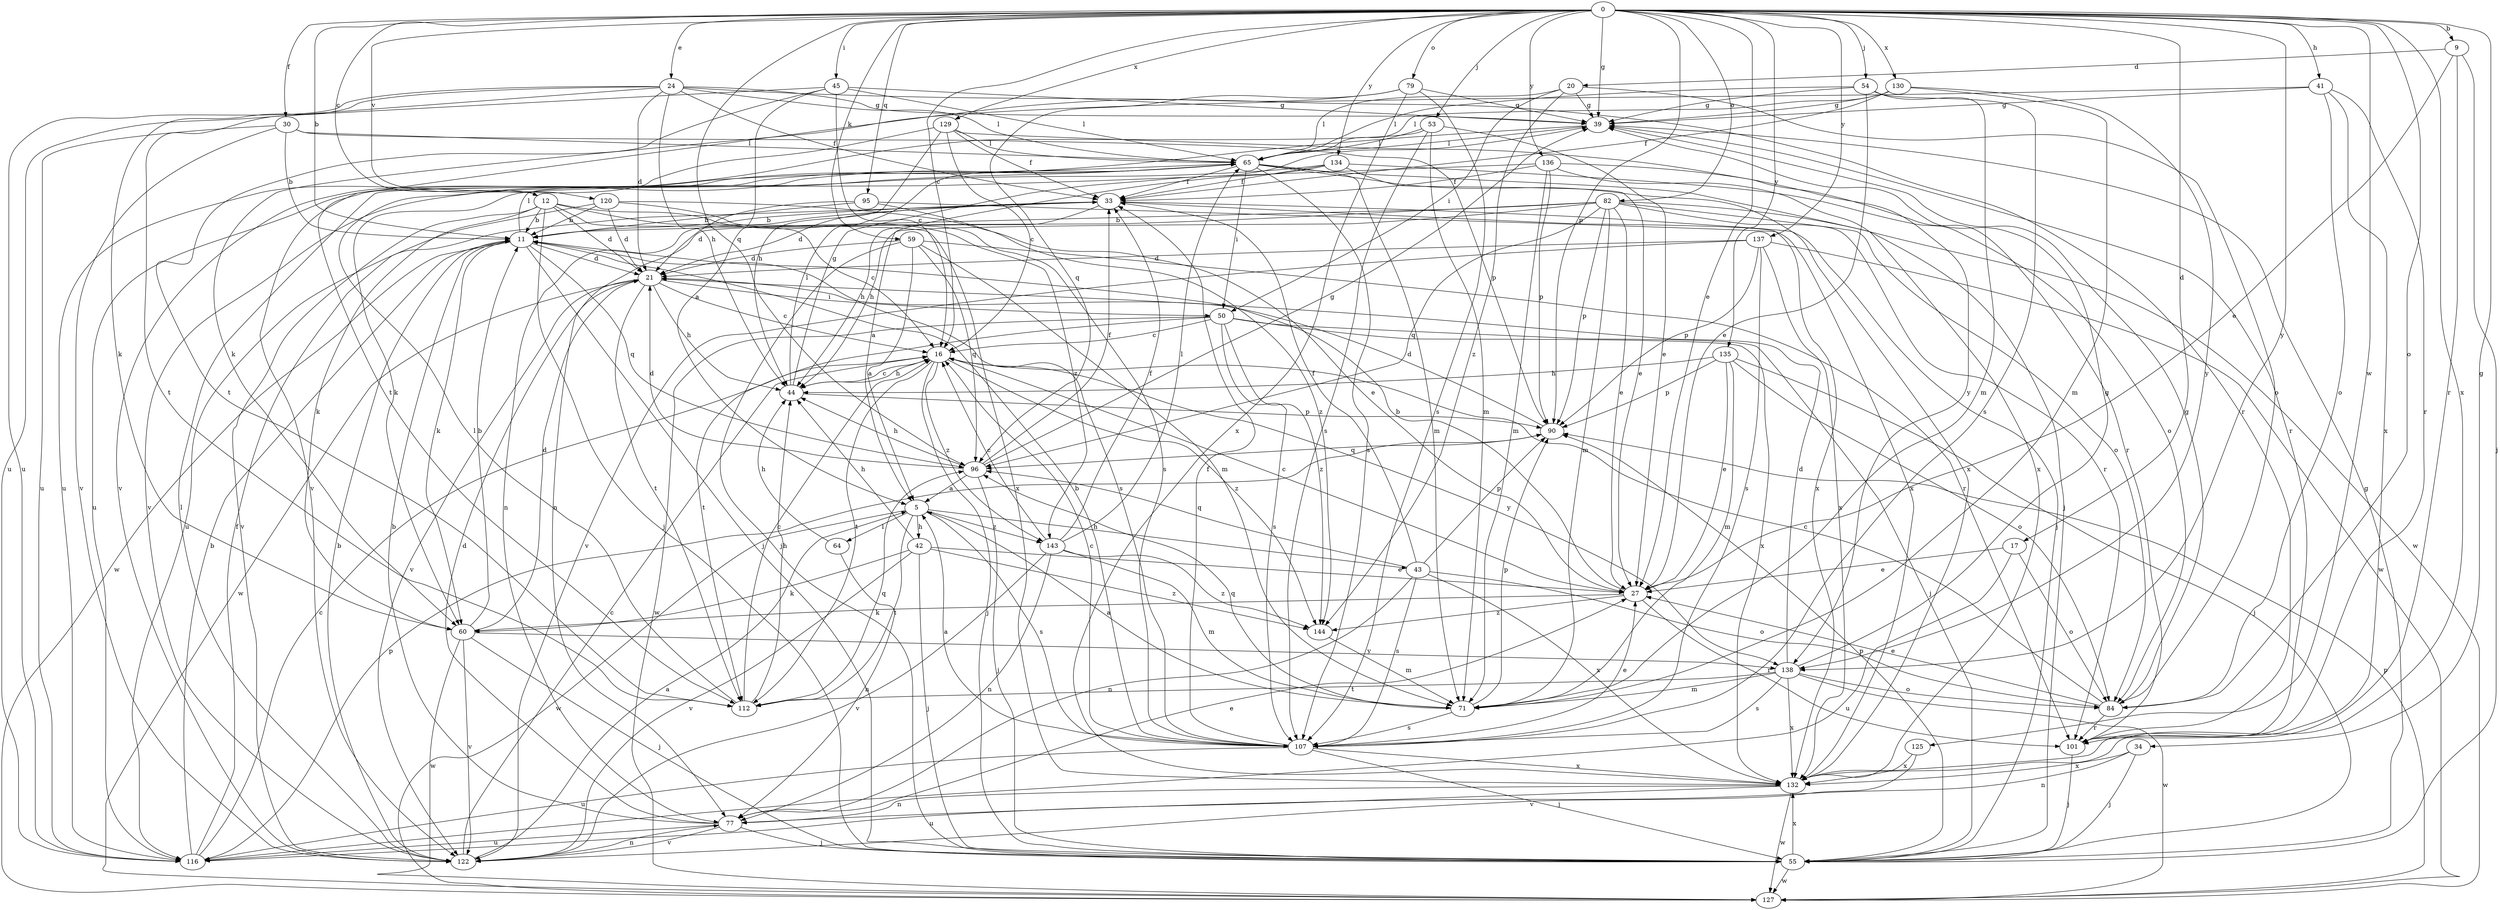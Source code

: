 strict digraph  {
0;
5;
9;
11;
12;
16;
17;
20;
21;
24;
27;
30;
33;
34;
39;
41;
42;
43;
44;
45;
50;
53;
54;
55;
59;
60;
64;
65;
71;
77;
79;
82;
84;
90;
95;
96;
101;
107;
112;
116;
120;
122;
125;
127;
129;
130;
132;
134;
135;
136;
137;
138;
143;
144;
0 -> 9  [label=b];
0 -> 11  [label=b];
0 -> 12  [label=c];
0 -> 16  [label=c];
0 -> 17  [label=d];
0 -> 24  [label=e];
0 -> 27  [label=e];
0 -> 30  [label=f];
0 -> 34  [label=g];
0 -> 39  [label=g];
0 -> 41  [label=h];
0 -> 45  [label=i];
0 -> 53  [label=j];
0 -> 54  [label=j];
0 -> 59  [label=k];
0 -> 79  [label=o];
0 -> 82  [label=o];
0 -> 84  [label=o];
0 -> 90  [label=p];
0 -> 95  [label=q];
0 -> 96  [label=q];
0 -> 120  [label=v];
0 -> 125  [label=w];
0 -> 129  [label=x];
0 -> 130  [label=x];
0 -> 132  [label=x];
0 -> 134  [label=y];
0 -> 135  [label=y];
0 -> 136  [label=y];
0 -> 137  [label=y];
0 -> 138  [label=y];
5 -> 42  [label=h];
5 -> 43  [label=h];
5 -> 64  [label=l];
5 -> 107  [label=s];
5 -> 112  [label=t];
5 -> 127  [label=w];
5 -> 143  [label=z];
9 -> 20  [label=d];
9 -> 27  [label=e];
9 -> 55  [label=j];
9 -> 101  [label=r];
11 -> 21  [label=d];
11 -> 55  [label=j];
11 -> 60  [label=k];
11 -> 65  [label=l];
11 -> 96  [label=q];
11 -> 107  [label=s];
11 -> 127  [label=w];
12 -> 11  [label=b];
12 -> 16  [label=c];
12 -> 21  [label=d];
12 -> 55  [label=j];
12 -> 60  [label=k];
12 -> 122  [label=v];
12 -> 132  [label=x];
12 -> 143  [label=z];
16 -> 44  [label=h];
16 -> 55  [label=j];
16 -> 112  [label=t];
16 -> 138  [label=y];
16 -> 143  [label=z];
16 -> 144  [label=z];
17 -> 27  [label=e];
17 -> 84  [label=o];
17 -> 116  [label=u];
20 -> 39  [label=g];
20 -> 50  [label=i];
20 -> 65  [label=l];
20 -> 84  [label=o];
20 -> 144  [label=z];
21 -> 16  [label=c];
21 -> 44  [label=h];
21 -> 50  [label=i];
21 -> 112  [label=t];
21 -> 122  [label=v];
21 -> 127  [label=w];
24 -> 21  [label=d];
24 -> 33  [label=f];
24 -> 39  [label=g];
24 -> 44  [label=h];
24 -> 60  [label=k];
24 -> 65  [label=l];
24 -> 101  [label=r];
24 -> 112  [label=t];
24 -> 116  [label=u];
27 -> 11  [label=b];
27 -> 16  [label=c];
27 -> 60  [label=k];
27 -> 101  [label=r];
27 -> 144  [label=z];
30 -> 11  [label=b];
30 -> 65  [label=l];
30 -> 90  [label=p];
30 -> 116  [label=u];
30 -> 122  [label=v];
33 -> 11  [label=b];
33 -> 21  [label=d];
33 -> 44  [label=h];
33 -> 55  [label=j];
33 -> 77  [label=n];
33 -> 132  [label=x];
34 -> 55  [label=j];
34 -> 77  [label=n];
34 -> 132  [label=x];
39 -> 65  [label=l];
39 -> 101  [label=r];
39 -> 122  [label=v];
41 -> 39  [label=g];
41 -> 60  [label=k];
41 -> 84  [label=o];
41 -> 101  [label=r];
41 -> 132  [label=x];
42 -> 27  [label=e];
42 -> 44  [label=h];
42 -> 55  [label=j];
42 -> 60  [label=k];
42 -> 122  [label=v];
42 -> 144  [label=z];
43 -> 33  [label=f];
43 -> 77  [label=n];
43 -> 84  [label=o];
43 -> 90  [label=p];
43 -> 96  [label=q];
43 -> 107  [label=s];
43 -> 132  [label=x];
44 -> 16  [label=c];
44 -> 39  [label=g];
44 -> 65  [label=l];
44 -> 90  [label=p];
45 -> 5  [label=a];
45 -> 16  [label=c];
45 -> 39  [label=g];
45 -> 65  [label=l];
45 -> 112  [label=t];
45 -> 116  [label=u];
50 -> 16  [label=c];
50 -> 55  [label=j];
50 -> 107  [label=s];
50 -> 112  [label=t];
50 -> 127  [label=w];
50 -> 132  [label=x];
50 -> 144  [label=z];
53 -> 27  [label=e];
53 -> 65  [label=l];
53 -> 71  [label=m];
53 -> 107  [label=s];
53 -> 122  [label=v];
54 -> 27  [label=e];
54 -> 39  [label=g];
54 -> 65  [label=l];
54 -> 71  [label=m];
54 -> 107  [label=s];
55 -> 39  [label=g];
55 -> 90  [label=p];
55 -> 127  [label=w];
55 -> 132  [label=x];
59 -> 5  [label=a];
59 -> 21  [label=d];
59 -> 55  [label=j];
59 -> 71  [label=m];
59 -> 96  [label=q];
59 -> 101  [label=r];
60 -> 11  [label=b];
60 -> 21  [label=d];
60 -> 55  [label=j];
60 -> 122  [label=v];
60 -> 127  [label=w];
60 -> 138  [label=y];
64 -> 44  [label=h];
64 -> 77  [label=n];
65 -> 33  [label=f];
65 -> 50  [label=i];
65 -> 55  [label=j];
65 -> 71  [label=m];
65 -> 107  [label=s];
65 -> 116  [label=u];
65 -> 132  [label=x];
71 -> 5  [label=a];
71 -> 90  [label=p];
71 -> 96  [label=q];
71 -> 107  [label=s];
77 -> 11  [label=b];
77 -> 21  [label=d];
77 -> 27  [label=e];
77 -> 55  [label=j];
77 -> 116  [label=u];
77 -> 122  [label=v];
79 -> 39  [label=g];
79 -> 96  [label=q];
79 -> 107  [label=s];
79 -> 112  [label=t];
79 -> 132  [label=x];
82 -> 11  [label=b];
82 -> 27  [label=e];
82 -> 44  [label=h];
82 -> 71  [label=m];
82 -> 77  [label=n];
82 -> 84  [label=o];
82 -> 90  [label=p];
82 -> 96  [label=q];
82 -> 101  [label=r];
82 -> 127  [label=w];
84 -> 16  [label=c];
84 -> 27  [label=e];
84 -> 39  [label=g];
84 -> 101  [label=r];
90 -> 21  [label=d];
90 -> 96  [label=q];
95 -> 11  [label=b];
95 -> 21  [label=d];
95 -> 132  [label=x];
95 -> 144  [label=z];
96 -> 5  [label=a];
96 -> 21  [label=d];
96 -> 33  [label=f];
96 -> 39  [label=g];
96 -> 44  [label=h];
96 -> 55  [label=j];
101 -> 55  [label=j];
107 -> 5  [label=a];
107 -> 11  [label=b];
107 -> 16  [label=c];
107 -> 27  [label=e];
107 -> 33  [label=f];
107 -> 55  [label=j];
107 -> 116  [label=u];
107 -> 132  [label=x];
112 -> 16  [label=c];
112 -> 44  [label=h];
112 -> 65  [label=l];
112 -> 96  [label=q];
116 -> 11  [label=b];
116 -> 16  [label=c];
116 -> 33  [label=f];
116 -> 90  [label=p];
120 -> 11  [label=b];
120 -> 21  [label=d];
120 -> 27  [label=e];
120 -> 107  [label=s];
120 -> 116  [label=u];
122 -> 5  [label=a];
122 -> 11  [label=b];
122 -> 16  [label=c];
122 -> 65  [label=l];
122 -> 77  [label=n];
125 -> 122  [label=v];
125 -> 132  [label=x];
127 -> 90  [label=p];
129 -> 16  [label=c];
129 -> 33  [label=f];
129 -> 44  [label=h];
129 -> 65  [label=l];
129 -> 116  [label=u];
129 -> 138  [label=y];
130 -> 33  [label=f];
130 -> 39  [label=g];
130 -> 65  [label=l];
130 -> 71  [label=m];
130 -> 138  [label=y];
132 -> 77  [label=n];
132 -> 116  [label=u];
132 -> 127  [label=w];
134 -> 5  [label=a];
134 -> 27  [label=e];
134 -> 33  [label=f];
134 -> 84  [label=o];
134 -> 122  [label=v];
135 -> 27  [label=e];
135 -> 44  [label=h];
135 -> 55  [label=j];
135 -> 71  [label=m];
135 -> 84  [label=o];
135 -> 90  [label=p];
136 -> 33  [label=f];
136 -> 60  [label=k];
136 -> 71  [label=m];
136 -> 90  [label=p];
136 -> 101  [label=r];
136 -> 132  [label=x];
137 -> 21  [label=d];
137 -> 90  [label=p];
137 -> 107  [label=s];
137 -> 122  [label=v];
137 -> 127  [label=w];
137 -> 132  [label=x];
138 -> 21  [label=d];
138 -> 39  [label=g];
138 -> 71  [label=m];
138 -> 84  [label=o];
138 -> 107  [label=s];
138 -> 112  [label=t];
138 -> 127  [label=w];
138 -> 132  [label=x];
143 -> 16  [label=c];
143 -> 33  [label=f];
143 -> 65  [label=l];
143 -> 71  [label=m];
143 -> 77  [label=n];
143 -> 122  [label=v];
143 -> 144  [label=z];
144 -> 71  [label=m];
}
